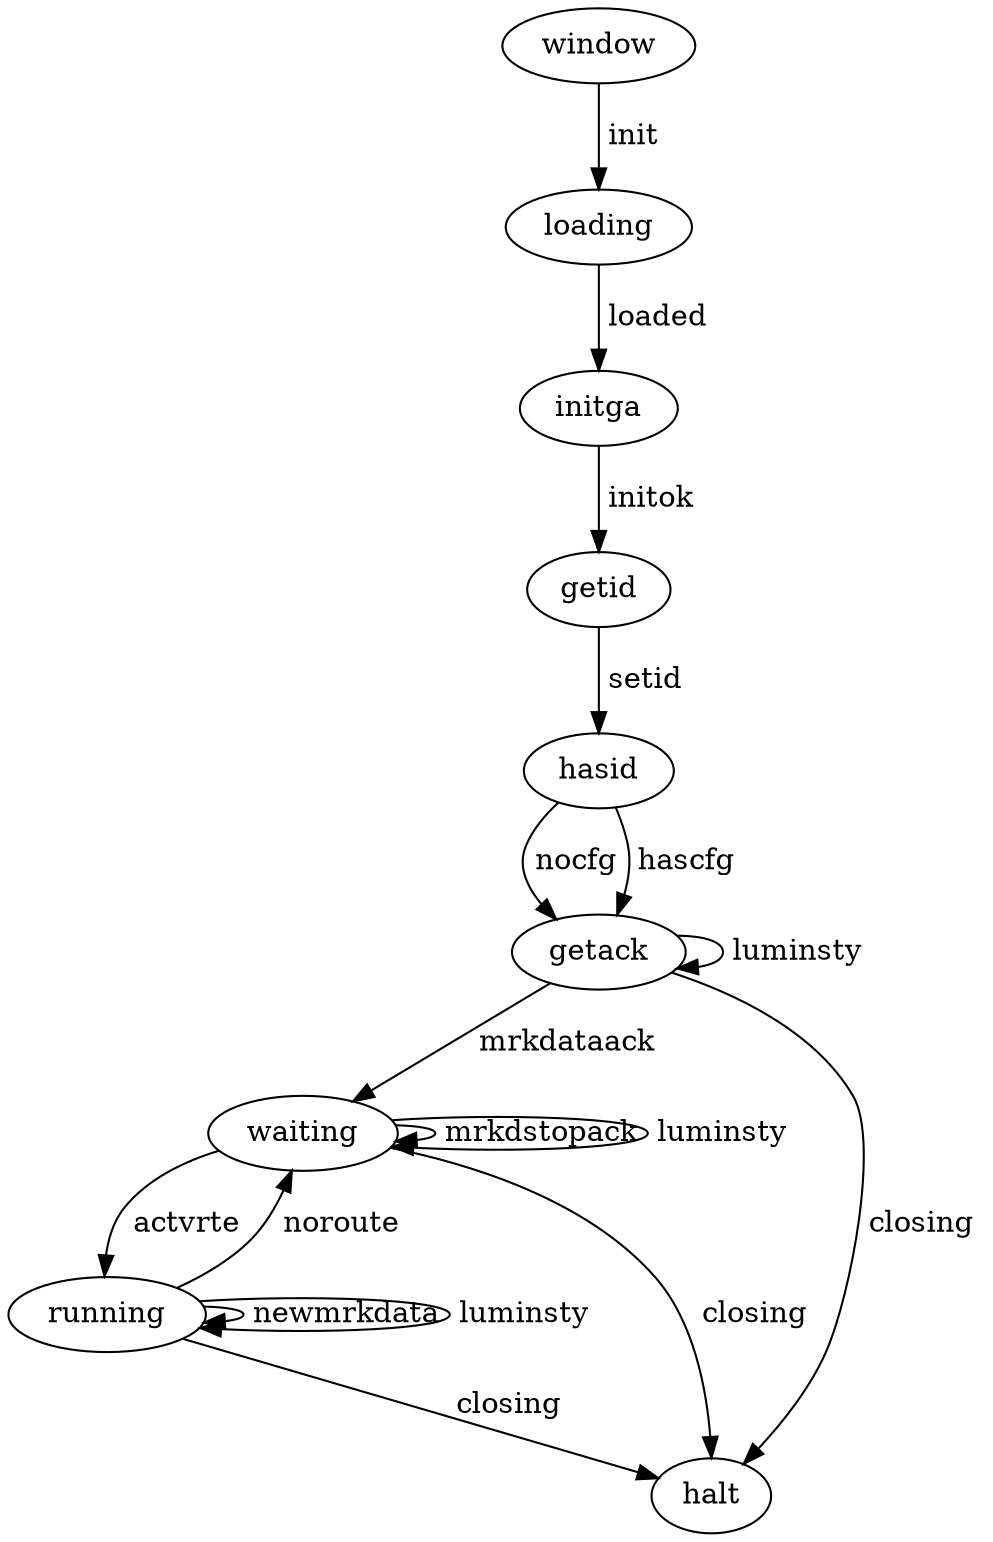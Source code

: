 digraph "fsm" {
  "window";
  "loading";
  "initga";
  "getid";
  "hasid";
  "getack";
  "waiting";
  "running";
  "halt";
  "window" -> "loading" [ label=" init " ];
  "loading" -> "initga" [ label=" loaded " ];
  "initga" -> "getid" [ label=" initok " ];
  "getid" -> "hasid" [ label=" setid " ];
  "hasid" -> "getack" [ label=" nocfg " ];
  "hasid" -> "getack" [ label=" hascfg " ];
  "getack" -> "waiting" [ label=" mrkdataack " ];
  "waiting" -> "running" [ label=" actvrte " ];
  "running" -> "running" [ label=" newmrkdata " ];
  "running" -> "waiting" [ label=" noroute " ];
  "waiting" -> "waiting" [ label=" mrkdstopack " ];
  "getack" -> "getack" [ label=" luminsty " ];
  "waiting" -> "waiting" [ label=" luminsty " ];
  "running" -> "running" [ label=" luminsty " ];
  "getack" -> "halt" [ label=" closing " ];
  "waiting" -> "halt" [ label=" closing " ];
  "running" -> "halt" [ label=" closing " ];
}
